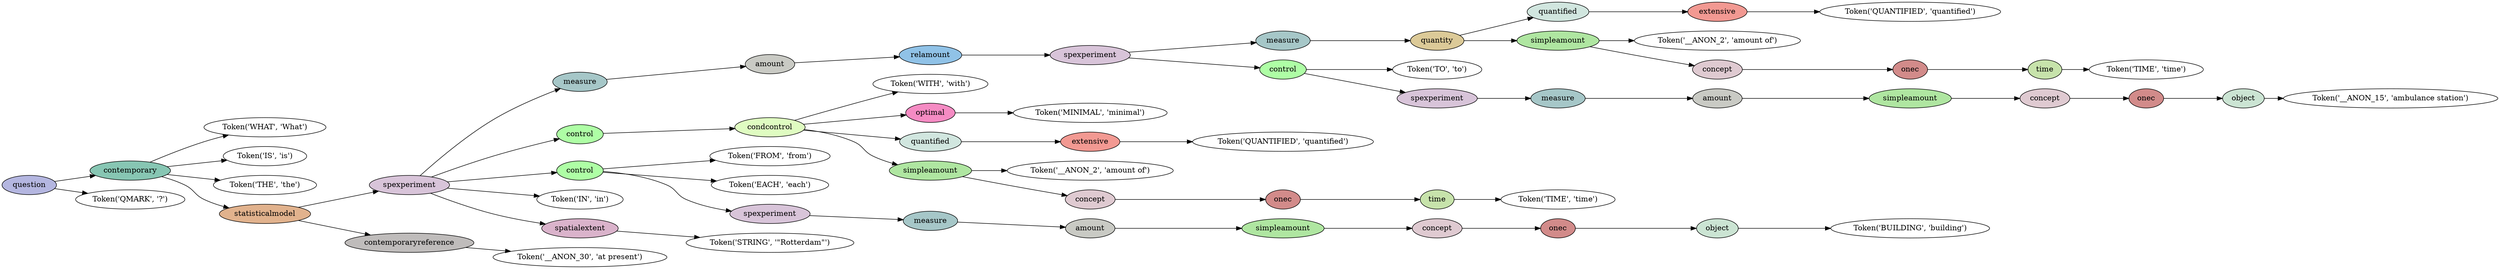digraph G {
rankdir=LR;
0 [label="Token('WHAT', 'What')"];
1 [label="Token('IS', 'is')"];
2 [label="Token('THE', 'the')"];
3 [label="Token('QUANTIFIED', 'quantified')"];
4 [fillcolor="#f29992", label=extensive, style=filled];
4 -> 3;
5 [fillcolor="#d1e6df", label=quantified, style=filled];
5 -> 4;
6 [label="Token('__ANON_2', 'amount of')"];
7 [label="Token('TIME', 'time')"];
8 [fillcolor="#c7e3ab", label=time, style=filled];
8 -> 7;
9 [fillcolor="#d28b8a", label=onec, style=filled];
9 -> 8;
10 [fillcolor="#dfcad1", label=concept, style=filled];
10 -> 9;
11 [fillcolor="#afe6a1", label=simpleamount, style=filled];
11 -> 6;
11 -> 10;
12 [fillcolor="#dcca98", label=quantity, style=filled];
12 -> 5;
12 -> 11;
13 [fillcolor="#a6c7c8", label=measure, style=filled];
13 -> 12;
14 [label="Token('TO', 'to')"];
15 [label="Token('__ANON_15', 'ambulance station')"];
16 [fillcolor="#cbe4d3", label=object, style=filled];
16 -> 15;
17 [fillcolor="#d28b8a", label=onec, style=filled];
17 -> 16;
18 [fillcolor="#dfcad1", label=concept, style=filled];
18 -> 17;
19 [fillcolor="#afe6a1", label=simpleamount, style=filled];
19 -> 18;
20 [fillcolor="#c9cac4", label=amount, style=filled];
20 -> 19;
21 [fillcolor="#a6c7c8", label=measure, style=filled];
21 -> 20;
22 [fillcolor="#d8c4d9", label=spexperiment, style=filled];
22 -> 21;
23 [fillcolor="#aefea5", label=control, style=filled];
23 -> 14;
23 -> 22;
24 [fillcolor="#d8c4d9", label=spexperiment, style=filled];
24 -> 13;
24 -> 23;
25 [fillcolor="#90c2e7", label=relamount, style=filled];
25 -> 24;
26 [fillcolor="#c9cac4", label=amount, style=filled];
26 -> 25;
27 [fillcolor="#a6c7c8", label=measure, style=filled];
27 -> 26;
28 [label="Token('WITH', 'with')"];
29 [label="Token('MINIMAL', 'minimal')"];
30 [fillcolor="#f58bc3", label=optimal, style=filled];
30 -> 29;
31 [label="Token('QUANTIFIED', 'quantified')"];
32 [fillcolor="#f29992", label=extensive, style=filled];
32 -> 31;
33 [fillcolor="#d1e6df", label=quantified, style=filled];
33 -> 32;
34 [label="Token('__ANON_2', 'amount of')"];
35 [label="Token('TIME', 'time')"];
36 [fillcolor="#c7e3ab", label=time, style=filled];
36 -> 35;
37 [fillcolor="#d28b8a", label=onec, style=filled];
37 -> 36;
38 [fillcolor="#dfcad1", label=concept, style=filled];
38 -> 37;
39 [fillcolor="#afe6a1", label=simpleamount, style=filled];
39 -> 34;
39 -> 38;
40 [fillcolor="#dffcc1", label=condcontrol, style=filled];
40 -> 28;
40 -> 30;
40 -> 33;
40 -> 39;
41 [fillcolor="#aefea5", label=control, style=filled];
41 -> 40;
42 [label="Token('FROM', 'from')"];
43 [label="Token('EACH', 'each')"];
44 [label="Token('BUILDING', 'building')"];
45 [fillcolor="#cbe4d3", label=object, style=filled];
45 -> 44;
46 [fillcolor="#d28b8a", label=onec, style=filled];
46 -> 45;
47 [fillcolor="#dfcad1", label=concept, style=filled];
47 -> 46;
48 [fillcolor="#afe6a1", label=simpleamount, style=filled];
48 -> 47;
49 [fillcolor="#c9cac4", label=amount, style=filled];
49 -> 48;
50 [fillcolor="#a6c7c8", label=measure, style=filled];
50 -> 49;
51 [fillcolor="#d8c4d9", label=spexperiment, style=filled];
51 -> 50;
52 [fillcolor="#aefea5", label=control, style=filled];
52 -> 42;
52 -> 43;
52 -> 51;
53 [label="Token('IN', 'in')"];
54 [label="Token('STRING', '\"Rotterdam\"')"];
55 [fillcolor="#dab3cb", label=spatialextent, style=filled];
55 -> 54;
56 [fillcolor="#d8c4d9", label=spexperiment, style=filled];
56 -> 27;
56 -> 41;
56 -> 52;
56 -> 53;
56 -> 55;
57 [label="Token('__ANON_30', 'at present')"];
58 [fillcolor="#bfbcbb", label=contemporaryreference, style=filled];
58 -> 57;
59 [fillcolor="#e1b28d", label=statisticalmodel, style=filled];
59 -> 56;
59 -> 58;
60 [fillcolor="#87c6b3", label=contemporary, style=filled];
60 -> 0;
60 -> 1;
60 -> 2;
60 -> 59;
61 [label="Token('QMARK', '?')"];
62 [fillcolor="#b4b6e0", label=question, style=filled];
62 -> 60;
62 -> 61;
}

